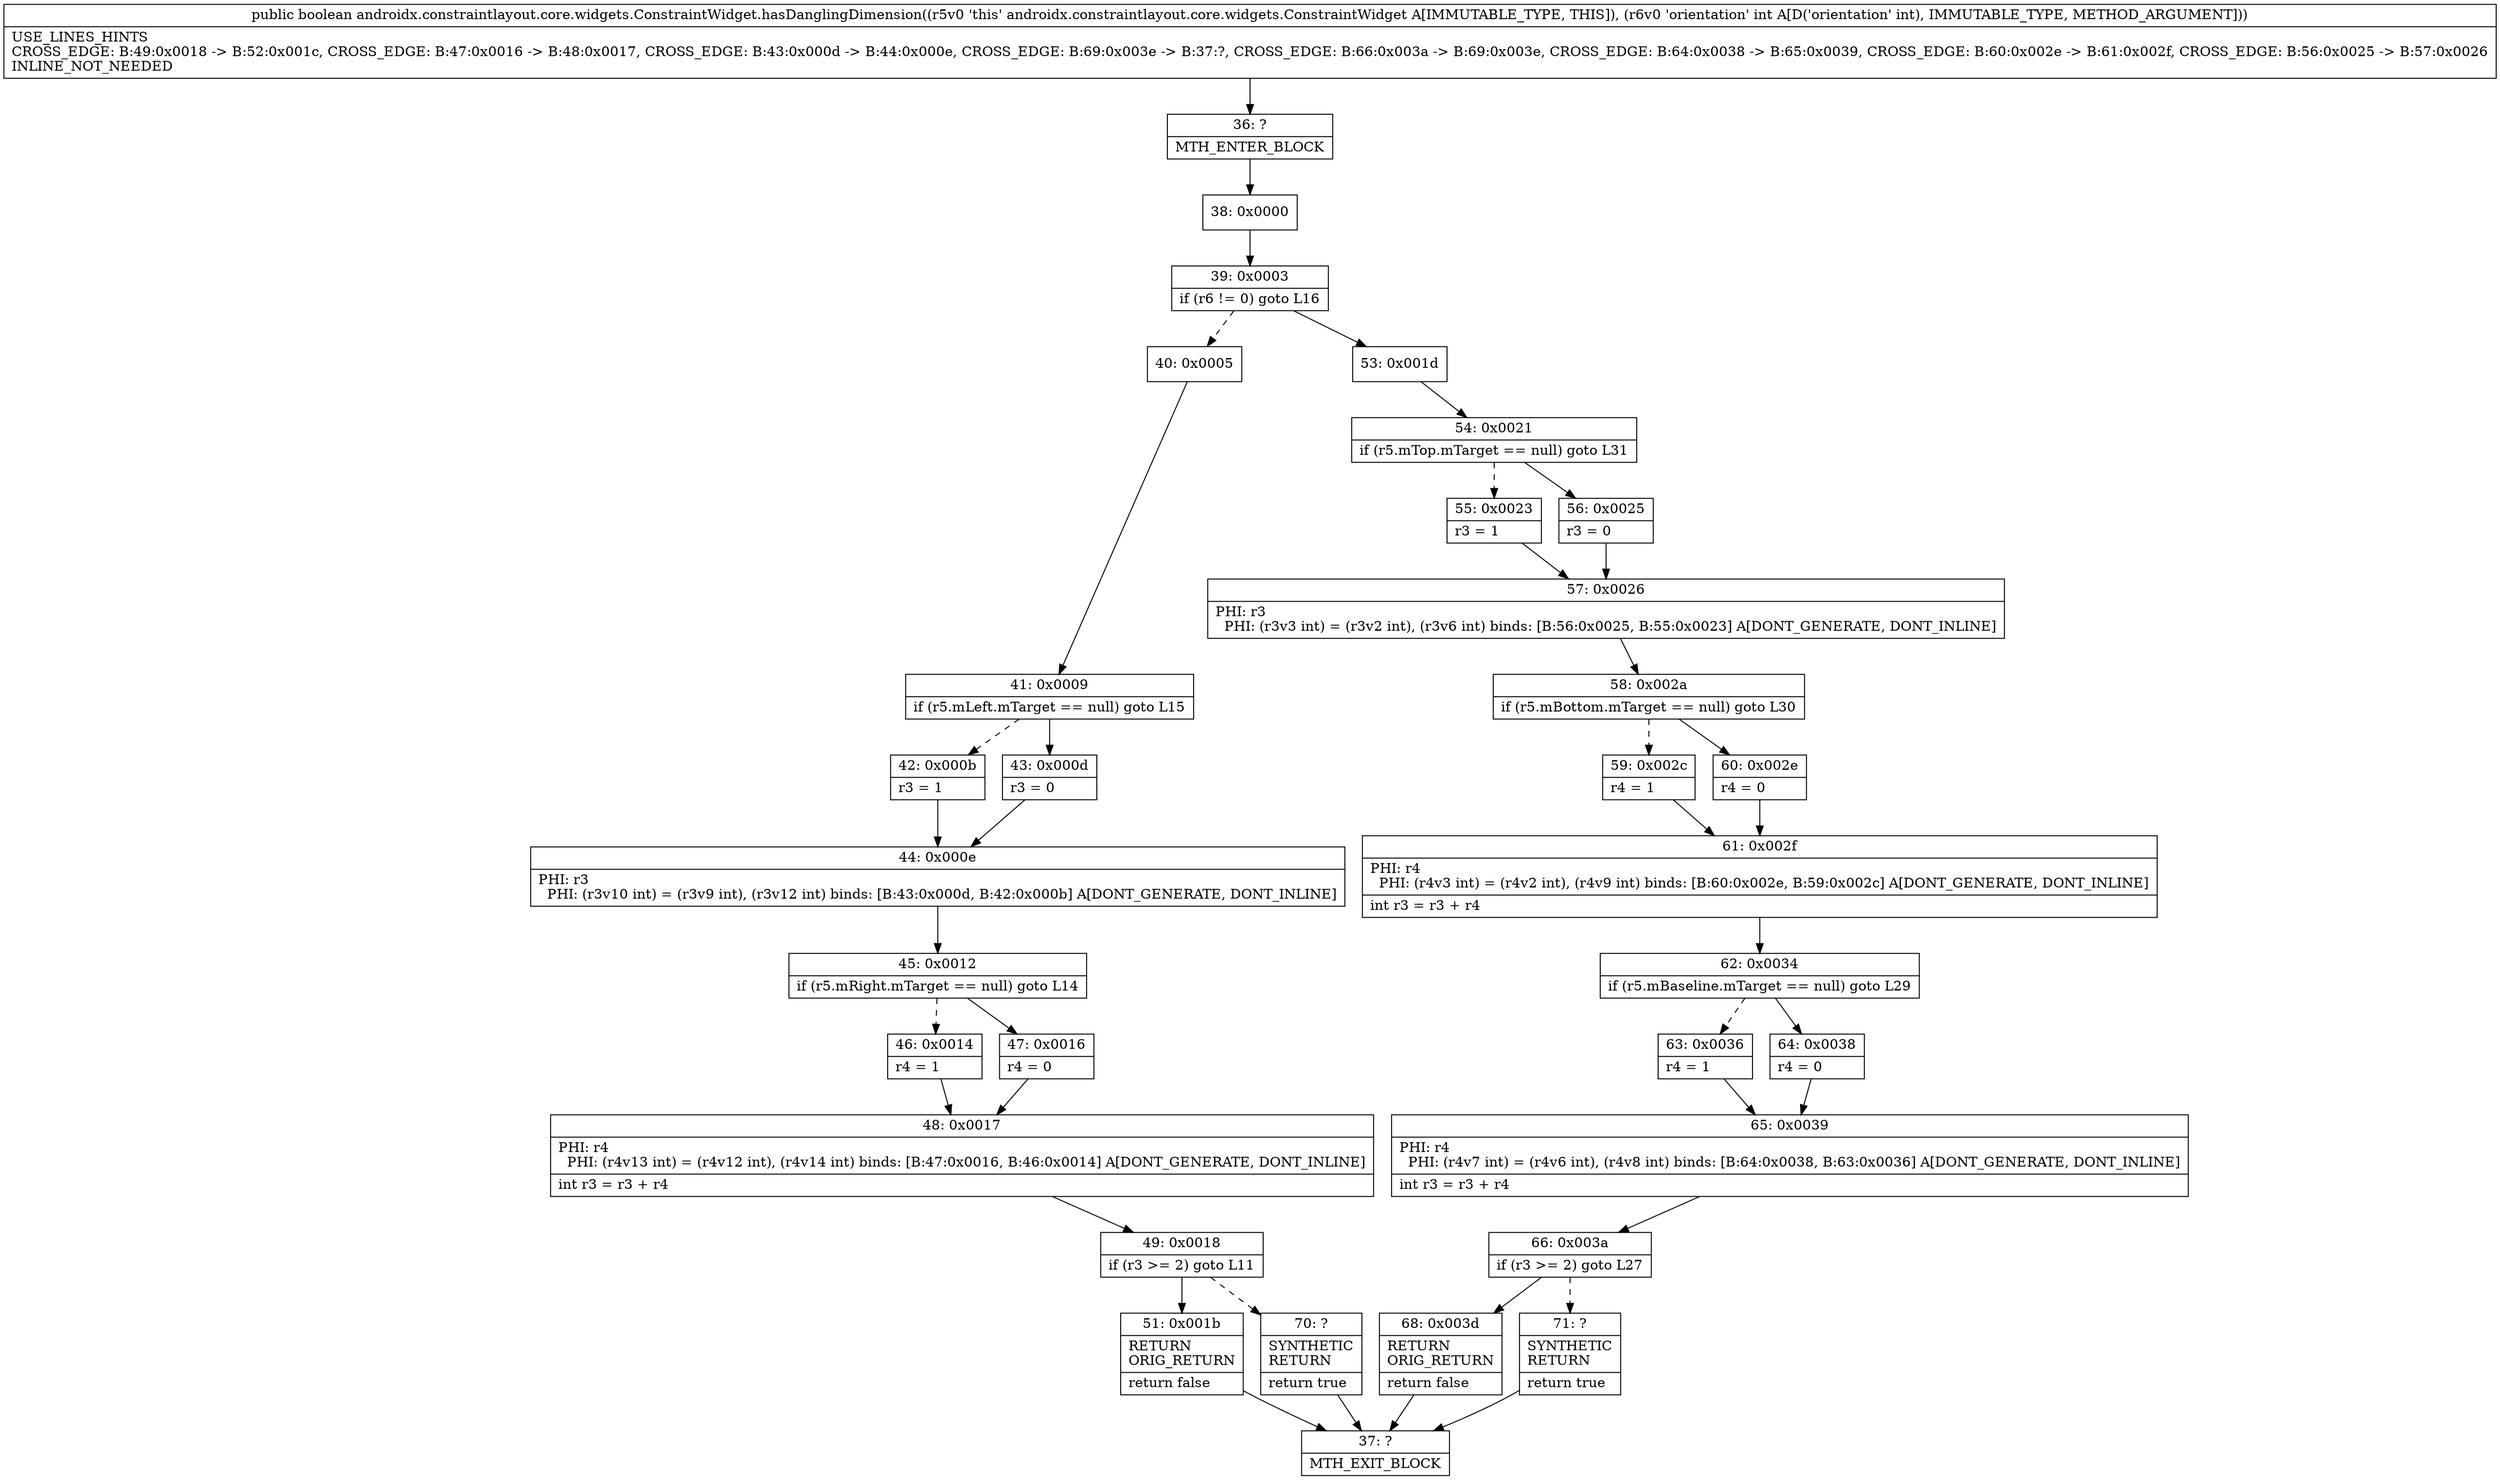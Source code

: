 digraph "CFG forandroidx.constraintlayout.core.widgets.ConstraintWidget.hasDanglingDimension(I)Z" {
Node_36 [shape=record,label="{36\:\ ?|MTH_ENTER_BLOCK\l}"];
Node_38 [shape=record,label="{38\:\ 0x0000}"];
Node_39 [shape=record,label="{39\:\ 0x0003|if (r6 != 0) goto L16\l}"];
Node_40 [shape=record,label="{40\:\ 0x0005}"];
Node_41 [shape=record,label="{41\:\ 0x0009|if (r5.mLeft.mTarget == null) goto L15\l}"];
Node_42 [shape=record,label="{42\:\ 0x000b|r3 = 1\l}"];
Node_44 [shape=record,label="{44\:\ 0x000e|PHI: r3 \l  PHI: (r3v10 int) = (r3v9 int), (r3v12 int) binds: [B:43:0x000d, B:42:0x000b] A[DONT_GENERATE, DONT_INLINE]\l}"];
Node_45 [shape=record,label="{45\:\ 0x0012|if (r5.mRight.mTarget == null) goto L14\l}"];
Node_46 [shape=record,label="{46\:\ 0x0014|r4 = 1\l}"];
Node_48 [shape=record,label="{48\:\ 0x0017|PHI: r4 \l  PHI: (r4v13 int) = (r4v12 int), (r4v14 int) binds: [B:47:0x0016, B:46:0x0014] A[DONT_GENERATE, DONT_INLINE]\l|int r3 = r3 + r4\l}"];
Node_49 [shape=record,label="{49\:\ 0x0018|if (r3 \>= 2) goto L11\l}"];
Node_51 [shape=record,label="{51\:\ 0x001b|RETURN\lORIG_RETURN\l|return false\l}"];
Node_37 [shape=record,label="{37\:\ ?|MTH_EXIT_BLOCK\l}"];
Node_70 [shape=record,label="{70\:\ ?|SYNTHETIC\lRETURN\l|return true\l}"];
Node_47 [shape=record,label="{47\:\ 0x0016|r4 = 0\l}"];
Node_43 [shape=record,label="{43\:\ 0x000d|r3 = 0\l}"];
Node_53 [shape=record,label="{53\:\ 0x001d}"];
Node_54 [shape=record,label="{54\:\ 0x0021|if (r5.mTop.mTarget == null) goto L31\l}"];
Node_55 [shape=record,label="{55\:\ 0x0023|r3 = 1\l}"];
Node_57 [shape=record,label="{57\:\ 0x0026|PHI: r3 \l  PHI: (r3v3 int) = (r3v2 int), (r3v6 int) binds: [B:56:0x0025, B:55:0x0023] A[DONT_GENERATE, DONT_INLINE]\l}"];
Node_58 [shape=record,label="{58\:\ 0x002a|if (r5.mBottom.mTarget == null) goto L30\l}"];
Node_59 [shape=record,label="{59\:\ 0x002c|r4 = 1\l}"];
Node_61 [shape=record,label="{61\:\ 0x002f|PHI: r4 \l  PHI: (r4v3 int) = (r4v2 int), (r4v9 int) binds: [B:60:0x002e, B:59:0x002c] A[DONT_GENERATE, DONT_INLINE]\l|int r3 = r3 + r4\l}"];
Node_62 [shape=record,label="{62\:\ 0x0034|if (r5.mBaseline.mTarget == null) goto L29\l}"];
Node_63 [shape=record,label="{63\:\ 0x0036|r4 = 1\l}"];
Node_65 [shape=record,label="{65\:\ 0x0039|PHI: r4 \l  PHI: (r4v7 int) = (r4v6 int), (r4v8 int) binds: [B:64:0x0038, B:63:0x0036] A[DONT_GENERATE, DONT_INLINE]\l|int r3 = r3 + r4\l}"];
Node_66 [shape=record,label="{66\:\ 0x003a|if (r3 \>= 2) goto L27\l}"];
Node_68 [shape=record,label="{68\:\ 0x003d|RETURN\lORIG_RETURN\l|return false\l}"];
Node_71 [shape=record,label="{71\:\ ?|SYNTHETIC\lRETURN\l|return true\l}"];
Node_64 [shape=record,label="{64\:\ 0x0038|r4 = 0\l}"];
Node_60 [shape=record,label="{60\:\ 0x002e|r4 = 0\l}"];
Node_56 [shape=record,label="{56\:\ 0x0025|r3 = 0\l}"];
MethodNode[shape=record,label="{public boolean androidx.constraintlayout.core.widgets.ConstraintWidget.hasDanglingDimension((r5v0 'this' androidx.constraintlayout.core.widgets.ConstraintWidget A[IMMUTABLE_TYPE, THIS]), (r6v0 'orientation' int A[D('orientation' int), IMMUTABLE_TYPE, METHOD_ARGUMENT]))  | USE_LINES_HINTS\lCROSS_EDGE: B:49:0x0018 \-\> B:52:0x001c, CROSS_EDGE: B:47:0x0016 \-\> B:48:0x0017, CROSS_EDGE: B:43:0x000d \-\> B:44:0x000e, CROSS_EDGE: B:69:0x003e \-\> B:37:?, CROSS_EDGE: B:66:0x003a \-\> B:69:0x003e, CROSS_EDGE: B:64:0x0038 \-\> B:65:0x0039, CROSS_EDGE: B:60:0x002e \-\> B:61:0x002f, CROSS_EDGE: B:56:0x0025 \-\> B:57:0x0026\lINLINE_NOT_NEEDED\l}"];
MethodNode -> Node_36;Node_36 -> Node_38;
Node_38 -> Node_39;
Node_39 -> Node_40[style=dashed];
Node_39 -> Node_53;
Node_40 -> Node_41;
Node_41 -> Node_42[style=dashed];
Node_41 -> Node_43;
Node_42 -> Node_44;
Node_44 -> Node_45;
Node_45 -> Node_46[style=dashed];
Node_45 -> Node_47;
Node_46 -> Node_48;
Node_48 -> Node_49;
Node_49 -> Node_51;
Node_49 -> Node_70[style=dashed];
Node_51 -> Node_37;
Node_70 -> Node_37;
Node_47 -> Node_48;
Node_43 -> Node_44;
Node_53 -> Node_54;
Node_54 -> Node_55[style=dashed];
Node_54 -> Node_56;
Node_55 -> Node_57;
Node_57 -> Node_58;
Node_58 -> Node_59[style=dashed];
Node_58 -> Node_60;
Node_59 -> Node_61;
Node_61 -> Node_62;
Node_62 -> Node_63[style=dashed];
Node_62 -> Node_64;
Node_63 -> Node_65;
Node_65 -> Node_66;
Node_66 -> Node_68;
Node_66 -> Node_71[style=dashed];
Node_68 -> Node_37;
Node_71 -> Node_37;
Node_64 -> Node_65;
Node_60 -> Node_61;
Node_56 -> Node_57;
}

